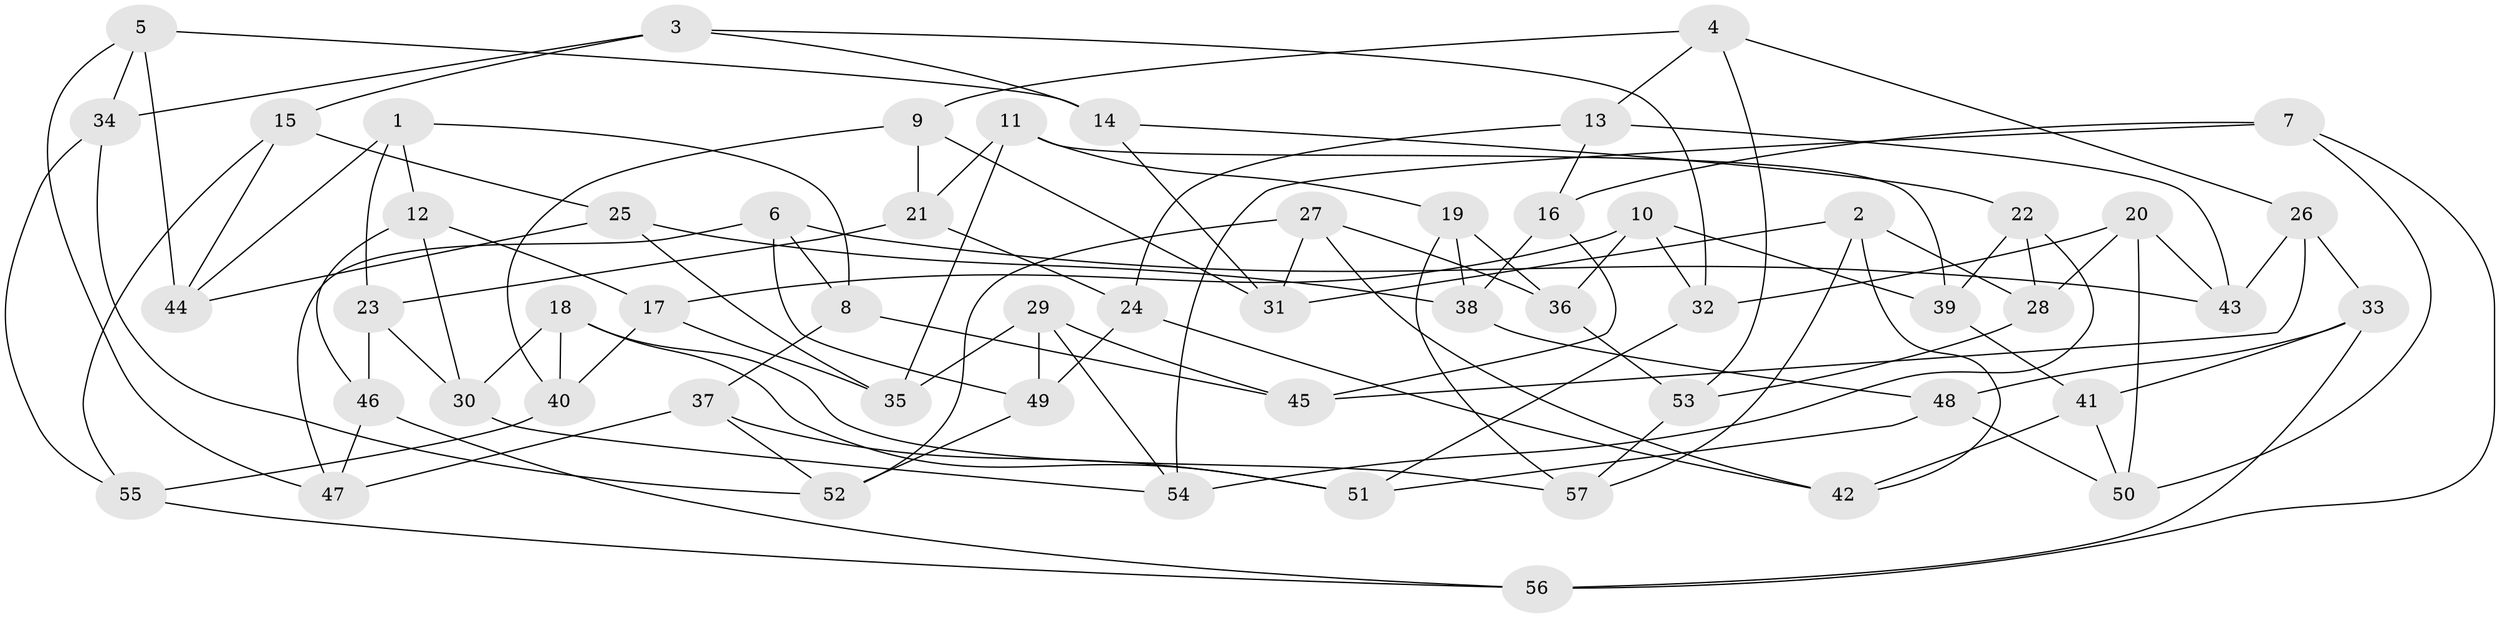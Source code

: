 // Generated by graph-tools (version 1.1) at 2025/37/03/09/25 02:37:52]
// undirected, 57 vertices, 114 edges
graph export_dot {
graph [start="1"]
  node [color=gray90,style=filled];
  1;
  2;
  3;
  4;
  5;
  6;
  7;
  8;
  9;
  10;
  11;
  12;
  13;
  14;
  15;
  16;
  17;
  18;
  19;
  20;
  21;
  22;
  23;
  24;
  25;
  26;
  27;
  28;
  29;
  30;
  31;
  32;
  33;
  34;
  35;
  36;
  37;
  38;
  39;
  40;
  41;
  42;
  43;
  44;
  45;
  46;
  47;
  48;
  49;
  50;
  51;
  52;
  53;
  54;
  55;
  56;
  57;
  1 -- 8;
  1 -- 44;
  1 -- 12;
  1 -- 23;
  2 -- 28;
  2 -- 57;
  2 -- 42;
  2 -- 31;
  3 -- 32;
  3 -- 15;
  3 -- 34;
  3 -- 14;
  4 -- 13;
  4 -- 53;
  4 -- 26;
  4 -- 9;
  5 -- 34;
  5 -- 47;
  5 -- 14;
  5 -- 44;
  6 -- 49;
  6 -- 43;
  6 -- 8;
  6 -- 47;
  7 -- 56;
  7 -- 54;
  7 -- 50;
  7 -- 16;
  8 -- 45;
  8 -- 37;
  9 -- 31;
  9 -- 21;
  9 -- 40;
  10 -- 36;
  10 -- 39;
  10 -- 17;
  10 -- 32;
  11 -- 35;
  11 -- 21;
  11 -- 39;
  11 -- 19;
  12 -- 30;
  12 -- 17;
  12 -- 46;
  13 -- 24;
  13 -- 43;
  13 -- 16;
  14 -- 22;
  14 -- 31;
  15 -- 25;
  15 -- 44;
  15 -- 55;
  16 -- 38;
  16 -- 45;
  17 -- 35;
  17 -- 40;
  18 -- 51;
  18 -- 40;
  18 -- 57;
  18 -- 30;
  19 -- 36;
  19 -- 57;
  19 -- 38;
  20 -- 43;
  20 -- 32;
  20 -- 50;
  20 -- 28;
  21 -- 23;
  21 -- 24;
  22 -- 54;
  22 -- 28;
  22 -- 39;
  23 -- 30;
  23 -- 46;
  24 -- 49;
  24 -- 42;
  25 -- 38;
  25 -- 44;
  25 -- 35;
  26 -- 33;
  26 -- 45;
  26 -- 43;
  27 -- 42;
  27 -- 31;
  27 -- 52;
  27 -- 36;
  28 -- 53;
  29 -- 45;
  29 -- 54;
  29 -- 35;
  29 -- 49;
  30 -- 54;
  32 -- 51;
  33 -- 48;
  33 -- 41;
  33 -- 56;
  34 -- 55;
  34 -- 52;
  36 -- 53;
  37 -- 51;
  37 -- 52;
  37 -- 47;
  38 -- 48;
  39 -- 41;
  40 -- 55;
  41 -- 42;
  41 -- 50;
  46 -- 47;
  46 -- 56;
  48 -- 50;
  48 -- 51;
  49 -- 52;
  53 -- 57;
  55 -- 56;
}
